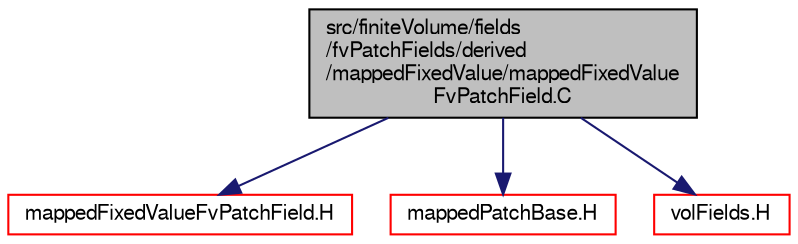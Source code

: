 digraph "src/finiteVolume/fields/fvPatchFields/derived/mappedFixedValue/mappedFixedValueFvPatchField.C"
{
  bgcolor="transparent";
  edge [fontname="FreeSans",fontsize="10",labelfontname="FreeSans",labelfontsize="10"];
  node [fontname="FreeSans",fontsize="10",shape=record];
  Node0 [label="src/finiteVolume/fields\l/fvPatchFields/derived\l/mappedFixedValue/mappedFixedValue\lFvPatchField.C",height=0.2,width=0.4,color="black", fillcolor="grey75", style="filled", fontcolor="black"];
  Node0 -> Node1 [color="midnightblue",fontsize="10",style="solid",fontname="FreeSans"];
  Node1 [label="mappedFixedValueFvPatchField.H",height=0.2,width=0.4,color="red",URL="$a02063.html"];
  Node0 -> Node192 [color="midnightblue",fontsize="10",style="solid",fontname="FreeSans"];
  Node192 [label="mappedPatchBase.H",height=0.2,width=0.4,color="red",URL="$a07595.html"];
  Node0 -> Node229 [color="midnightblue",fontsize="10",style="solid",fontname="FreeSans"];
  Node229 [label="volFields.H",height=0.2,width=0.4,color="red",URL="$a02750.html"];
}

